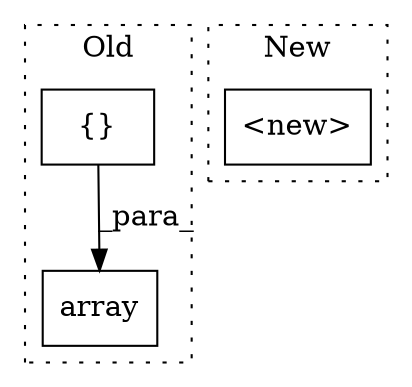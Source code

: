 digraph G {
subgraph cluster0 {
1 [label="array" a="32" s="5456,5518" l="6,1" shape="box"];
3 [label="{}" a="4" s="5471,5487" l="1,1" shape="box"];
label = "Old";
style="dotted";
}
subgraph cluster1 {
2 [label="<new>" a="14" s="5962" l="48" shape="box"];
label = "New";
style="dotted";
}
3 -> 1 [label="_para_"];
}